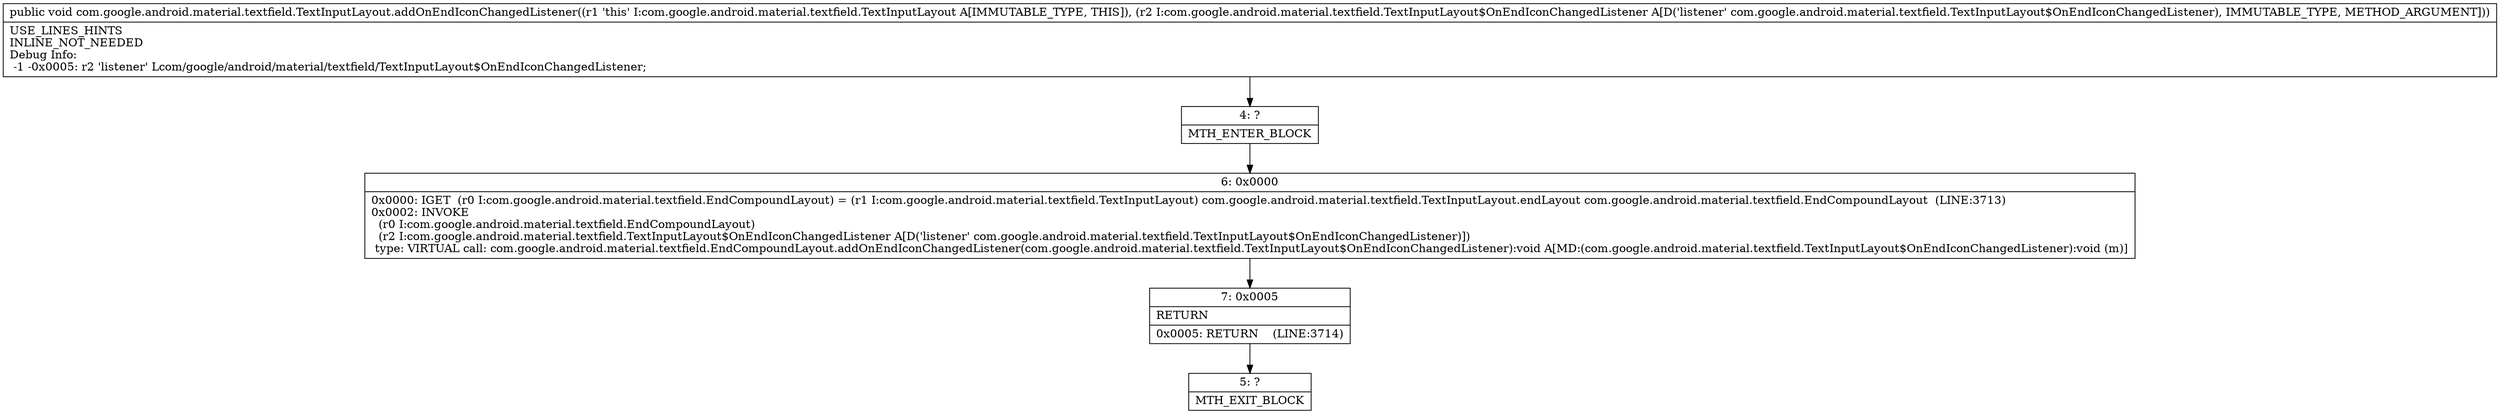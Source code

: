digraph "CFG forcom.google.android.material.textfield.TextInputLayout.addOnEndIconChangedListener(Lcom\/google\/android\/material\/textfield\/TextInputLayout$OnEndIconChangedListener;)V" {
Node_4 [shape=record,label="{4\:\ ?|MTH_ENTER_BLOCK\l}"];
Node_6 [shape=record,label="{6\:\ 0x0000|0x0000: IGET  (r0 I:com.google.android.material.textfield.EndCompoundLayout) = (r1 I:com.google.android.material.textfield.TextInputLayout) com.google.android.material.textfield.TextInputLayout.endLayout com.google.android.material.textfield.EndCompoundLayout  (LINE:3713)\l0x0002: INVOKE  \l  (r0 I:com.google.android.material.textfield.EndCompoundLayout)\l  (r2 I:com.google.android.material.textfield.TextInputLayout$OnEndIconChangedListener A[D('listener' com.google.android.material.textfield.TextInputLayout$OnEndIconChangedListener)])\l type: VIRTUAL call: com.google.android.material.textfield.EndCompoundLayout.addOnEndIconChangedListener(com.google.android.material.textfield.TextInputLayout$OnEndIconChangedListener):void A[MD:(com.google.android.material.textfield.TextInputLayout$OnEndIconChangedListener):void (m)]\l}"];
Node_7 [shape=record,label="{7\:\ 0x0005|RETURN\l|0x0005: RETURN    (LINE:3714)\l}"];
Node_5 [shape=record,label="{5\:\ ?|MTH_EXIT_BLOCK\l}"];
MethodNode[shape=record,label="{public void com.google.android.material.textfield.TextInputLayout.addOnEndIconChangedListener((r1 'this' I:com.google.android.material.textfield.TextInputLayout A[IMMUTABLE_TYPE, THIS]), (r2 I:com.google.android.material.textfield.TextInputLayout$OnEndIconChangedListener A[D('listener' com.google.android.material.textfield.TextInputLayout$OnEndIconChangedListener), IMMUTABLE_TYPE, METHOD_ARGUMENT]))  | USE_LINES_HINTS\lINLINE_NOT_NEEDED\lDebug Info:\l  \-1 \-0x0005: r2 'listener' Lcom\/google\/android\/material\/textfield\/TextInputLayout$OnEndIconChangedListener;\l}"];
MethodNode -> Node_4;Node_4 -> Node_6;
Node_6 -> Node_7;
Node_7 -> Node_5;
}

